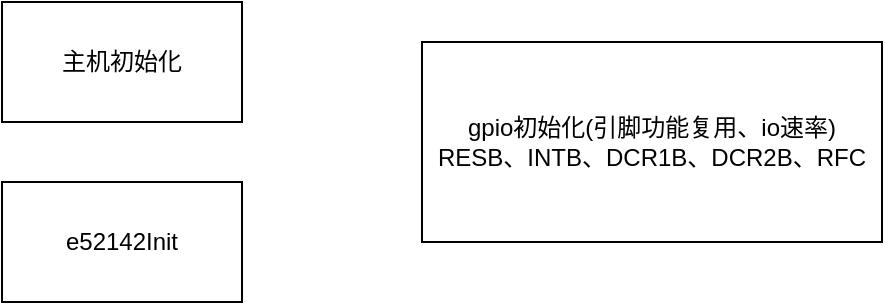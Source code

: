 <mxfile version="21.3.6" type="github">
  <diagram name="底层配置" id="HVHl0cKK9JbBUIlgmwC_">
    <mxGraphModel dx="1210" dy="612" grid="1" gridSize="10" guides="1" tooltips="1" connect="1" arrows="1" fold="1" page="1" pageScale="1" pageWidth="827" pageHeight="1169" math="0" shadow="0">
      <root>
        <mxCell id="0" />
        <mxCell id="1" parent="0" />
        <mxCell id="dc2O7IT22L6MNzAxC4Vd-1" value="主机初始化" style="rounded=0;whiteSpace=wrap;html=1;" vertex="1" parent="1">
          <mxGeometry x="70" y="30" width="120" height="60" as="geometry" />
        </mxCell>
        <mxCell id="dc2O7IT22L6MNzAxC4Vd-2" value="e52142Init" style="rounded=0;whiteSpace=wrap;html=1;" vertex="1" parent="1">
          <mxGeometry x="70" y="120" width="120" height="60" as="geometry" />
        </mxCell>
        <mxCell id="dc2O7IT22L6MNzAxC4Vd-3" value="&lt;div&gt;gpio初始化(引脚功能复用、io速率)&lt;/div&gt;&lt;div&gt;RESB、INTB、DCR1B、DCR2B、RFC&lt;/div&gt;" style="rounded=0;whiteSpace=wrap;html=1;" vertex="1" parent="1">
          <mxGeometry x="280" y="50" width="230" height="100" as="geometry" />
        </mxCell>
      </root>
    </mxGraphModel>
  </diagram>
</mxfile>
